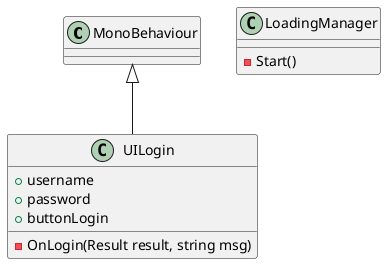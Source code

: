 @startuml

class MonoBehaviour{
}

class LoadingManager{
    -Start()

}

class UILogin{
    +username
    +password
    +buttonLogin
    -OnLogin(Result result, string msg)
}

MonoBehaviour <|-- UILogin

@enduml